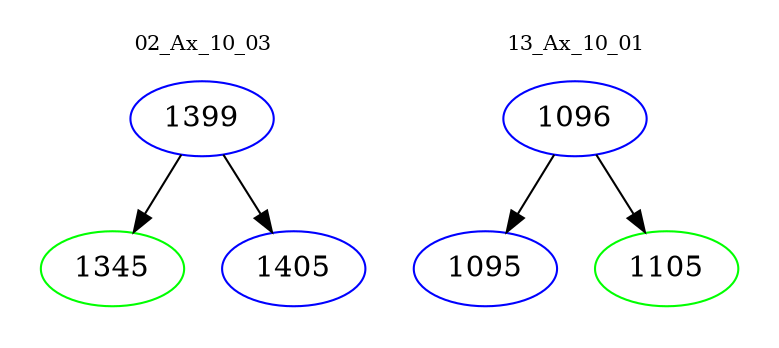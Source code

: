 digraph{
subgraph cluster_0 {
color = white
label = "02_Ax_10_03";
fontsize=10;
T0_1399 [label="1399", color="blue"]
T0_1399 -> T0_1345 [color="black"]
T0_1345 [label="1345", color="green"]
T0_1399 -> T0_1405 [color="black"]
T0_1405 [label="1405", color="blue"]
}
subgraph cluster_1 {
color = white
label = "13_Ax_10_01";
fontsize=10;
T1_1096 [label="1096", color="blue"]
T1_1096 -> T1_1095 [color="black"]
T1_1095 [label="1095", color="blue"]
T1_1096 -> T1_1105 [color="black"]
T1_1105 [label="1105", color="green"]
}
}
